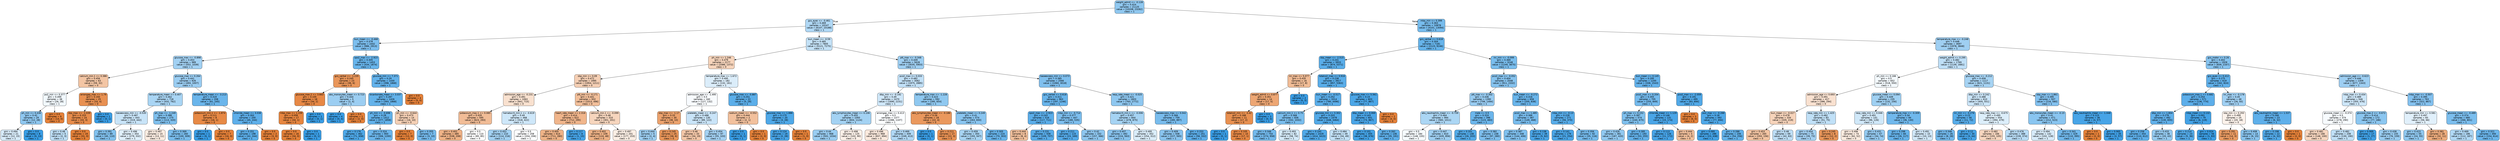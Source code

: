 digraph Tree {
node [shape=box, style="filled, rounded", color="black", fontname="helvetica"] ;
edge [fontname="helvetica"] ;
0 [label="weight_admit <= -0.128\ngini = 0.424\nsamples = 21125\nvalue = [10208, 23282]\nclass = 1", fillcolor="#90c8f0"] ;
1 [label="gcs_eyes <= -0.461\ngini = 0.469\nsamples = 10247\nvalue = [6107, 10188]\nclass = 1", fillcolor="#b0d8f5"] ;
0 -> 1 [labeldistance=2.5, labelangle=45, headlabel="True"] ;
2 [label="bun_mean <= -0.468\ngini = 0.378\nsamples = 2442\nvalue = [986, 2913]\nclass = 1", fillcolor="#7cbeee"] ;
1 -> 2 ;
3 [label="glucose_max <= -0.898\ngini = 0.453\nsamples = 989\nvalue = [552, 1039]\nclass = 1", fillcolor="#a2d1f3"] ;
2 -> 3 ;
4 [label="calcium_min.1 <= 0.386\ngini = 0.456\nsamples = 63\nvalue = [59, 32]\nclass = 0", fillcolor="#f3c5a4"] ;
3 -> 4 ;
5 [label="po2_min <= 0.377\ngini = 0.499\nsamples = 38\nvalue = [26, 28]\nclass = 1", fillcolor="#f1f8fd"] ;
4 -> 5 ;
6 [label="ph_min <= 0.436\ngini = 0.42\nsamples = 29\nvalue = [12, 28]\nclass = 1", fillcolor="#8ec7f0"] ;
5 -> 6 ;
7 [label="gini = 0.494\nsamples = 21\nvalue = [12, 15]\nclass = 1", fillcolor="#d7ebfa"] ;
6 -> 7 ;
8 [label="gini = 0.0\nsamples = 8\nvalue = [0, 13]\nclass = 1", fillcolor="#399de5"] ;
6 -> 8 ;
9 [label="gini = 0.0\nsamples = 9\nvalue = [14, 0]\nclass = 0", fillcolor="#e58139"] ;
5 -> 9 ;
10 [label="aniongap_max <= 1.79\ngini = 0.193\nsamples = 25\nvalue = [33, 4]\nclass = 0", fillcolor="#e89051"] ;
4 -> 10 ;
11 [label="sbp_max <= -1.039\ngini = 0.153\nsamples = 24\nvalue = [33, 3]\nclass = 0", fillcolor="#e78c4b"] ;
10 -> 11 ;
12 [label="gini = 0.48\nsamples = 5\nvalue = [2, 3]\nclass = 1", fillcolor="#bddef6"] ;
11 -> 12 ;
13 [label="gini = 0.0\nsamples = 19\nvalue = [31, 0]\nclass = 0", fillcolor="#e58139"] ;
11 -> 13 ;
14 [label="gini = 0.0\nsamples = 1\nvalue = [0, 1]\nclass = 1", fillcolor="#399de5"] ;
10 -> 14 ;
15 [label="glucose_max <= 0.264\ngini = 0.441\nsamples = 926\nvalue = [493, 1007]\nclass = 1", fillcolor="#9acdf2"] ;
3 -> 15 ;
16 [label="temperature_mean <= 0.407\ngini = 0.462\nsamples = 718\nvalue = [432, 762]\nclass = 1", fillcolor="#a9d5f4"] ;
15 -> 16 ;
17 [label="baseexcess_min <= -0.535\ngini = 0.487\nsamples = 443\nvalue = [319, 442]\nclass = 1", fillcolor="#c8e4f8"] ;
16 -> 17 ;
18 [label="gini = 0.391\nsamples = 89\nvalue = [40, 110]\nclass = 1", fillcolor="#81c1ee"] ;
17 -> 18 ;
19 [label="gini = 0.496\nsamples = 354\nvalue = [279, 332]\nclass = 1", fillcolor="#dfeffb"] ;
17 -> 19 ;
20 [label="ph_max <= -1.249\ngini = 0.386\nsamples = 275\nvalue = [113, 320]\nclass = 1", fillcolor="#7fc0ee"] ;
16 -> 20 ;
21 [label="gini = 0.497\nsamples = 15\nvalue = [13, 11]\nclass = 0", fillcolor="#fbece1"] ;
20 -> 21 ;
22 [label="gini = 0.369\nsamples = 260\nvalue = [100, 309]\nclass = 1", fillcolor="#79bded"] ;
20 -> 22 ;
23 [label="temperature_mean <= -3.213\ngini = 0.319\nsamples = 208\nvalue = [61, 245]\nclass = 1", fillcolor="#6ab5eb"] ;
15 -> 23 ;
24 [label="potassium_min.1 <= -1.874\ngini = 0.111\nsamples = 8\nvalue = [16, 1]\nclass = 0", fillcolor="#e78945"] ;
23 -> 24 ;
25 [label="gini = 0.0\nsamples = 1\nvalue = [0, 1]\nclass = 1", fillcolor="#399de5"] ;
24 -> 25 ;
26 [label="gini = 0.0\nsamples = 7\nvalue = [16, 0]\nclass = 0", fillcolor="#e58139"] ;
24 -> 26 ;
27 [label="chloride_mean <= 3.038\ngini = 0.263\nsamples = 200\nvalue = [45, 244]\nclass = 1", fillcolor="#5eafea"] ;
23 -> 27 ;
28 [label="gini = 0.251\nsamples = 198\nvalue = [42, 244]\nclass = 1", fillcolor="#5baee9"] ;
27 -> 28 ;
29 [label="gini = 0.0\nsamples = 2\nvalue = [3, 0]\nclass = 0", fillcolor="#e58139"] ;
27 -> 29 ;
30 [label="spo2_max <= -2.923\ngini = 0.305\nsamples = 1453\nvalue = [434, 1874]\nclass = 1", fillcolor="#67b4eb"] ;
2 -> 30 ;
31 [label="gcs_verbal <= -1.235\ngini = 0.245\nsamples = 23\nvalue = [36, 6]\nclass = 0", fillcolor="#e9965a"] ;
30 -> 31 ;
32 [label="glucose_max.2 <= 3.663\ngini = 0.105\nsamples = 18\nvalue = [34, 2]\nclass = 0", fillcolor="#e78845"] ;
31 -> 32 ;
33 [label="mbp_max <= 1.159\ngini = 0.056\nsamples = 17\nvalue = [34, 1]\nclass = 0", fillcolor="#e6853f"] ;
32 -> 33 ;
34 [label="gini = 0.0\nsamples = 16\nvalue = [34, 0]\nclass = 0", fillcolor="#e58139"] ;
33 -> 34 ;
35 [label="gini = 0.0\nsamples = 1\nvalue = [0, 1]\nclass = 1", fillcolor="#399de5"] ;
33 -> 35 ;
36 [label="gini = 0.0\nsamples = 1\nvalue = [0, 1]\nclass = 1", fillcolor="#399de5"] ;
32 -> 36 ;
37 [label="abs_monocytes_mean <= 0.723\ngini = 0.444\nsamples = 5\nvalue = [2, 4]\nclass = 1", fillcolor="#9ccef2"] ;
31 -> 37 ;
38 [label="gini = 0.0\nsamples = 4\nvalue = [0, 4]\nclass = 1", fillcolor="#399de5"] ;
37 -> 38 ;
39 [label="gini = 0.0\nsamples = 1\nvalue = [2, 0]\nclass = 0", fillcolor="#e58139"] ;
37 -> 39 ;
40 [label="glucose_min <= 7.371\ngini = 0.29\nsamples = 1430\nvalue = [398, 1868]\nclass = 1", fillcolor="#63b2eb"] ;
30 -> 40 ;
41 [label="bicarbonate_mean <= 3.037\ngini = 0.287\nsamples = 1426\nvalue = [393, 1868]\nclass = 1", fillcolor="#63b2ea"] ;
40 -> 41 ;
42 [label="ph_min <= -0.698\ngini = 0.28\nsamples = 1412\nvalue = [377, 1858]\nclass = 1", fillcolor="#61b1ea"] ;
41 -> 42 ;
43 [label="gini = 0.176\nsamples = 462\nvalue = [71, 658]\nclass = 1", fillcolor="#4ea8e8"] ;
42 -> 43 ;
44 [label="gini = 0.324\nsamples = 950\nvalue = [306, 1200]\nclass = 1", fillcolor="#6bb6ec"] ;
42 -> 44 ;
45 [label="ph_min <= -0.644\ngini = 0.473\nsamples = 14\nvalue = [16, 10]\nclass = 0", fillcolor="#f5d0b5"] ;
41 -> 45 ;
46 [label="gini = 0.0\nsamples = 7\nvalue = [13, 0]\nclass = 0", fillcolor="#e58139"] ;
45 -> 46 ;
47 [label="gini = 0.355\nsamples = 7\nvalue = [3, 10]\nclass = 1", fillcolor="#74baed"] ;
45 -> 47 ;
48 [label="gini = 0.0\nsamples = 4\nvalue = [5, 0]\nclass = 0", fillcolor="#e58139"] ;
40 -> 48 ;
49 [label="bun_mean <= -0.59\ngini = 0.485\nsamples = 7805\nvalue = [5121, 7275]\nclass = 1", fillcolor="#c4e2f7"] ;
1 -> 49 ;
50 [label="ph_min <= 1.246\ngini = 0.479\nsamples = 2177\nvalue = [2086, 1372]\nclass = 0", fillcolor="#f6d4bb"] ;
49 -> 50 ;
51 [label="sbp_min <= 0.09\ngini = 0.472\nsamples = 1995\nvalue = [1954, 1211]\nclass = 0", fillcolor="#f5cfb4"] ;
50 -> 51 ;
52 [label="admission_age <= -0.231\ngini = 0.491\nsamples = 1063\nvalue = [941, 715]\nclass = 0", fillcolor="#f9e1cf"] ;
51 -> 52 ;
53 [label="potassium_max.1 <= 0.085\ngini = 0.435\nsamples = 595\nvalue = [623, 293]\nclass = 0", fillcolor="#f1bc96"] ;
52 -> 53 ;
54 [label="gini = 0.402\nsamples = 485\nvalue = [538, 208]\nclass = 0", fillcolor="#efb286"] ;
53 -> 54 ;
55 [label="gini = 0.5\nsamples = 110\nvalue = [85, 85]\nclass = 0", fillcolor="#ffffff"] ;
53 -> 55 ;
56 [label="hematocrit_min.1 <= -0.619\ngini = 0.49\nsamples = 468\nvalue = [318, 422]\nclass = 1", fillcolor="#cee7f9"] ;
52 -> 56 ;
57 [label="gini = 0.452\nsamples = 210\nvalue = [114, 216]\nclass = 1", fillcolor="#a2d1f3"] ;
56 -> 57 ;
58 [label="gini = 0.5\nsamples = 258\nvalue = [204, 206]\nclass = 1", fillcolor="#fdfeff"] ;
56 -> 58 ;
59 [label="ptt_min <= -0.171\ngini = 0.441\nsamples = 932\nvalue = [1013, 496]\nclass = 0", fillcolor="#f2bf9a"] ;
51 -> 59 ;
60 [label="heart_rate_mean <= 2.316\ngini = 0.414\nsamples = 622\nvalue = [712, 295]\nclass = 0", fillcolor="#f0b58b"] ;
59 -> 60 ;
61 [label="gini = 0.405\nsamples = 614\nvalue = [711, 280]\nclass = 0", fillcolor="#efb387"] ;
60 -> 61 ;
62 [label="gini = 0.117\nsamples = 8\nvalue = [1, 15]\nclass = 1", fillcolor="#46a4e7"] ;
60 -> 62 ;
63 [label="calcium_min.1 <= -0.099\ngini = 0.48\nsamples = 310\nvalue = [301, 201]\nclass = 0", fillcolor="#f6d5bd"] ;
59 -> 63 ;
64 [label="gini = 0.402\nsamples = 109\nvalue = [124, 48]\nclass = 0", fillcolor="#efb286"] ;
63 -> 64 ;
65 [label="gini = 0.497\nsamples = 201\nvalue = [177, 153]\nclass = 0", fillcolor="#fbeee4"] ;
63 -> 65 ;
66 [label="temperature_max <= 1.672\ngini = 0.495\nsamples = 182\nvalue = [132, 161]\nclass = 1", fillcolor="#dbedfa"] ;
50 -> 66 ;
67 [label="admission_age <= -1.495\ngini = 0.5\nsamples = 160\nvalue = [127, 132]\nclass = 1", fillcolor="#f8fbfe"] ;
66 -> 67 ;
68 [label="sbp_max <= -1.17\ngini = 0.33\nsamples = 30\nvalue = [38, 10]\nclass = 0", fillcolor="#eca26d"] ;
67 -> 68 ;
69 [label="gini = 0.444\nsamples = 5\nvalue = [2, 4]\nclass = 1", fillcolor="#9ccef2"] ;
68 -> 69 ;
70 [label="gini = 0.245\nsamples = 25\nvalue = [36, 6]\nclass = 0", fillcolor="#e9965a"] ;
68 -> 70 ;
71 [label="platelets_mean <= -0.247\ngini = 0.488\nsamples = 130\nvalue = [89, 122]\nclass = 1", fillcolor="#c9e4f8"] ;
67 -> 71 ;
72 [label="gini = 0.46\nsamples = 33\nvalue = [34, 19]\nclass = 0", fillcolor="#f4c7a8"] ;
71 -> 72 ;
73 [label="gini = 0.454\nsamples = 97\nvalue = [55, 103]\nclass = 1", fillcolor="#a3d1f3"] ;
71 -> 73 ;
74 [label="glucose_max <= -0.887\ngini = 0.251\nsamples = 22\nvalue = [5, 29]\nclass = 1", fillcolor="#5baee9"] ;
66 -> 74 ;
75 [label="sodium_mean <= -0.552\ngini = 0.444\nsamples = 2\nvalue = [2, 1]\nclass = 0", fillcolor="#f2c09c"] ;
74 -> 75 ;
76 [label="gini = 0.0\nsamples = 1\nvalue = [0, 1]\nclass = 1", fillcolor="#399de5"] ;
75 -> 76 ;
77 [label="gini = 0.0\nsamples = 1\nvalue = [2, 0]\nclass = 0", fillcolor="#e58139"] ;
75 -> 77 ;
78 [label="glucose_max <= 1.886\ngini = 0.175\nsamples = 20\nvalue = [3, 28]\nclass = 1", fillcolor="#4ea8e8"] ;
74 -> 78 ;
79 [label="gini = 0.124\nsamples = 19\nvalue = [2, 28]\nclass = 1", fillcolor="#47a4e7"] ;
78 -> 79 ;
80 [label="gini = 0.0\nsamples = 1\nvalue = [1, 0]\nclass = 0", fillcolor="#e58139"] ;
78 -> 80 ;
81 [label="ptt_max <= -0.348\ngini = 0.449\nsamples = 5628\nvalue = [3035, 5903]\nclass = 1", fillcolor="#9fcff2"] ;
49 -> 81 ;
82 [label="pco2_max <= 0.033\ngini = 0.482\nsamples = 3062\nvalue = [1975, 2885]\nclass = 1", fillcolor="#c1e0f7"] ;
81 -> 82 ;
83 [label="dbp_min <= -0.192\ngini = 0.49\nsamples = 2470\nvalue = [1690, 2231]\nclass = 1", fillcolor="#cfe7f9"] ;
82 -> 83 ;
84 [label="abs_lymphocytes_mean <= 0.106\ngini = 0.455\nsamples = 1093\nvalue = [604, 1124]\nclass = 1", fillcolor="#a3d2f3"] ;
83 -> 84 ;
85 [label="gini = 0.44\nsamples = 968\nvalue = [502, 1034]\nclass = 1", fillcolor="#99cdf2"] ;
84 -> 85 ;
86 [label="gini = 0.498\nsamples = 125\nvalue = [102, 90]\nclass = 0", fillcolor="#fcf0e8"] ;
84 -> 86 ;
87 [label="aniongap_max <= 0.413\ngini = 0.5\nsamples = 1377\nvalue = [1086, 1107]\nclass = 1", fillcolor="#fbfdff"] ;
83 -> 87 ;
88 [label="gini = 0.496\nsamples = 968\nvalue = [837, 694]\nclass = 0", fillcolor="#fbe9dd"] ;
87 -> 88 ;
89 [label="gini = 0.469\nsamples = 409\nvalue = [249, 413]\nclass = 1", fillcolor="#b0d8f5"] ;
87 -> 89 ;
90 [label="temperature_max <= -1.228\ngini = 0.423\nsamples = 592\nvalue = [285, 654]\nclass = 1", fillcolor="#8fc8f0"] ;
82 -> 90 ;
91 [label="abs_lymphocytes_mean <= -0.186\ngini = 0.26\nsamples = 18\nvalue = [22, 4]\nclass = 0", fillcolor="#ea985d"] ;
90 -> 91 ;
92 [label="gini = 0.0\nsamples = 1\nvalue = [0, 1]\nclass = 1", fillcolor="#399de5"] ;
91 -> 92 ;
93 [label="gini = 0.211\nsamples = 17\nvalue = [22, 3]\nclass = 0", fillcolor="#e99254"] ;
91 -> 93 ;
94 [label="platelets_mean <= 0.249\ngini = 0.41\nsamples = 574\nvalue = [263, 650]\nclass = 1", fillcolor="#89c5f0"] ;
90 -> 94 ;
95 [label="gini = 0.459\nsamples = 350\nvalue = [193, 347]\nclass = 1", fillcolor="#a7d4f3"] ;
94 -> 95 ;
96 [label="gini = 0.305\nsamples = 224\nvalue = [70, 303]\nclass = 1", fillcolor="#67b4eb"] ;
94 -> 96 ;
97 [label="baseexcess_min <= 0.073\ngini = 0.385\nsamples = 2566\nvalue = [1060, 3018]\nclass = 1", fillcolor="#7fbfee"] ;
81 -> 97 ;
98 [label="gcs_verbal <= 0.618\ngini = 0.311\nsamples = 963\nvalue = [297, 1246]\nclass = 1", fillcolor="#68b4eb"] ;
97 -> 98 ;
99 [label="spo2_max <= -2.923\ngini = 0.243\nsamples = 516\nvalue = [117, 711]\nclass = 1", fillcolor="#5aade9"] ;
98 -> 99 ;
100 [label="gini = 0.444\nsamples = 8\nvalue = [8, 4]\nclass = 0", fillcolor="#f2c09c"] ;
99 -> 100 ;
101 [label="gini = 0.231\nsamples = 508\nvalue = [109, 707]\nclass = 1", fillcolor="#58ace9"] ;
99 -> 101 ;
102 [label="mbp_min <= -0.714\ngini = 0.377\nsamples = 447\nvalue = [180, 535]\nclass = 1", fillcolor="#7cbeee"] ;
98 -> 102 ;
103 [label="gini = 0.211\nsamples = 115\nvalue = [23, 169]\nclass = 1", fillcolor="#54aae9"] ;
102 -> 103 ;
104 [label="gini = 0.42\nsamples = 332\nvalue = [157, 366]\nclass = 1", fillcolor="#8ec7f0"] ;
102 -> 104 ;
105 [label="resp_rate_mean <= -0.025\ngini = 0.421\nsamples = 1603\nvalue = [763, 1772]\nclass = 1", fillcolor="#8ec7f0"] ;
97 -> 105 ;
106 [label="hematocrit_min.1 <= -0.006\ngini = 0.457\nsamples = 844\nvalue = [478, 875]\nclass = 1", fillcolor="#a5d3f3"] ;
105 -> 106 ;
107 [label="gini = 0.407\nsamples = 492\nvalue = [224, 563]\nclass = 1", fillcolor="#88c4ef"] ;
106 -> 107 ;
108 [label="gini = 0.495\nsamples = 352\nvalue = [254, 312]\nclass = 1", fillcolor="#daedfa"] ;
106 -> 108 ;
109 [label="baseexcess_max <= 0.042\ngini = 0.366\nsamples = 759\nvalue = [285, 897]\nclass = 1", fillcolor="#78bced"] ;
105 -> 109 ;
110 [label="gini = 0.409\nsamples = 508\nvalue = [227, 565]\nclass = 1", fillcolor="#89c4ef"] ;
109 -> 110 ;
111 [label="gini = 0.253\nsamples = 251\nvalue = [58, 332]\nclass = 1", fillcolor="#5caeea"] ;
109 -> 111 ;
112 [label="mbp_min <= 0.399\ngini = 0.363\nsamples = 10878\nvalue = [4101, 13094]\nclass = 1", fillcolor="#77bced"] ;
0 -> 112 [labeldistance=2.5, labelangle=-45, headlabel="False"] ;
113 [label="gcs_verbal <= 0.618\ngini = 0.304\nsamples = 7181\nvalue = [2123, 9246]\nclass = 1", fillcolor="#66b4eb"] ;
112 -> 113 ;
114 [label="sbp_mean <= -2.515\ngini = 0.241\nsamples = 3933\nvalue = [874, 5371]\nclass = 1", fillcolor="#59ade9"] ;
113 -> 114 ;
115 [label="inr_max <= 5.077\ngini = 0.435\nsamples = 16\nvalue = [17, 8]\nclass = 0", fillcolor="#f1bc96"] ;
114 -> 115 ;
116 [label="weight_admit <= 0.877\ngini = 0.351\nsamples = 14\nvalue = [17, 5]\nclass = 0", fillcolor="#eda673"] ;
115 -> 116 ;
117 [label="totalco2_min <= -3.42\ngini = 0.188\nsamples = 11\nvalue = [17, 2]\nclass = 0", fillcolor="#e89050"] ;
116 -> 117 ;
118 [label="gini = 0.0\nsamples = 1\nvalue = [0, 1]\nclass = 1", fillcolor="#399de5"] ;
117 -> 118 ;
119 [label="gini = 0.105\nsamples = 10\nvalue = [17, 1]\nclass = 0", fillcolor="#e78845"] ;
117 -> 119 ;
120 [label="gini = 0.0\nsamples = 3\nvalue = [0, 3]\nclass = 1", fillcolor="#399de5"] ;
116 -> 120 ;
121 [label="gini = 0.0\nsamples = 2\nvalue = [0, 3]\nclass = 1", fillcolor="#399de5"] ;
115 -> 121 ;
122 [label="totalco2_max <= 0.916\ngini = 0.238\nsamples = 3917\nvalue = [857, 5363]\nclass = 1", fillcolor="#59ade9"] ;
114 -> 122 ;
123 [label="bun_mean <= -0.517\ngini = 0.252\nsamples = 3314\nvalue = [780, 4496]\nclass = 1", fillcolor="#5baeea"] ;
122 -> 123 ;
124 [label="calcium_min.1 <= 0.75\ngini = 0.368\nsamples = 836\nvalue = [332, 1032]\nclass = 1", fillcolor="#79bded"] ;
123 -> 124 ;
125 [label="gini = 0.346\nsamples = 754\nvalue = [274, 958]\nclass = 1", fillcolor="#72b9ec"] ;
124 -> 125 ;
126 [label="gini = 0.493\nsamples = 82\nvalue = [58, 74]\nclass = 1", fillcolor="#d4eaf9"] ;
124 -> 126 ;
127 [label="glucose_min <= 3.302\ngini = 0.203\nsamples = 2478\nvalue = [448, 3464]\nclass = 1", fillcolor="#53aae8"] ;
123 -> 127 ;
128 [label="gini = 0.193\nsamples = 2429\nvalue = [414, 3415]\nclass = 1", fillcolor="#51a9e8"] ;
127 -> 128 ;
129 [label="gini = 0.484\nsamples = 49\nvalue = [34, 49]\nclass = 1", fillcolor="#c2e1f7"] ;
127 -> 129 ;
130 [label="glucose_max <= 5.561\ngini = 0.15\nsamples = 603\nvalue = [77, 867]\nclass = 1", fillcolor="#4ba6e7"] ;
122 -> 130 ;
131 [label="dbp_mean <= 0.069\ngini = 0.143\nsamples = 601\nvalue = [73, 867]\nclass = 1", fillcolor="#4aa5e7"] ;
130 -> 131 ;
132 [label="gini = 0.101\nsamples = 455\nvalue = [38, 676]\nclass = 1", fillcolor="#44a3e6"] ;
131 -> 132 ;
133 [label="gini = 0.262\nsamples = 146\nvalue = [35, 191]\nclass = 1", fillcolor="#5dafea"] ;
131 -> 133 ;
134 [label="gini = 0.0\nsamples = 2\nvalue = [4, 0]\nclass = 0", fillcolor="#e58139"] ;
130 -> 134 ;
135 [label="inr_min <= -0.099\ngini = 0.369\nsamples = 3248\nvalue = [1249, 3875]\nclass = 1", fillcolor="#79bded"] ;
113 -> 135 ;
136 [label="pco2_max <= -0.052\ngini = 0.404\nsamples = 2048\nvalue = [911, 2332]\nclass = 1", fillcolor="#86c3ef"] ;
135 -> 136 ;
137 [label="ptt_max <= -0.302\ngini = 0.436\nsamples = 1390\nvalue = [706, 1494]\nclass = 1", fillcolor="#97cbf1"] ;
136 -> 137 ;
138 [label="abs_neutrophils_mean <= -0.759\ngini = 0.464\nsamples = 994\nvalue = [583, 1011]\nclass = 1", fillcolor="#abd6f4"] ;
137 -> 138 ;
139 [label="gini = 0.5\nsamples = 184\nvalue = [148, 155]\nclass = 1", fillcolor="#f6fbfe"] ;
138 -> 139 ;
140 [label="gini = 0.447\nsamples = 810\nvalue = [435, 856]\nclass = 1", fillcolor="#9ecff2"] ;
138 -> 140 ;
141 [label="male <= 0.5\ngini = 0.324\nsamples = 396\nvalue = [123, 483]\nclass = 1", fillcolor="#6bb6ec"] ;
137 -> 141 ;
142 [label="gini = 0.201\nsamples = 148\nvalue = [26, 203]\nclass = 1", fillcolor="#52aae8"] ;
141 -> 142 ;
143 [label="gini = 0.382\nsamples = 248\nvalue = [97, 280]\nclass = 1", fillcolor="#7ebfee"] ;
141 -> 143 ;
144 [label="bun_mean <= -0.272\ngini = 0.316\nsamples = 658\nvalue = [205, 838]\nclass = 1", fillcolor="#69b5eb"] ;
136 -> 144 ;
145 [label="pco2_max <= 1.485\ngini = 0.366\nsamples = 387\nvalue = [149, 468]\nclass = 1", fillcolor="#78bced"] ;
144 -> 145 ;
146 [label="gini = 0.387\nsamples = 348\nvalue = [144, 406]\nclass = 1", fillcolor="#7fc0ee"] ;
145 -> 146 ;
147 [label="gini = 0.138\nsamples = 39\nvalue = [5, 62]\nclass = 1", fillcolor="#49a5e7"] ;
145 -> 147 ;
148 [label="mbp_min <= -0.13\ngini = 0.228\nsamples = 271\nvalue = [56, 370]\nclass = 1", fillcolor="#57ace9"] ;
144 -> 148 ;
149 [label="gini = 0.141\nsamples = 179\nvalue = [21, 254]\nclass = 1", fillcolor="#49a5e7"] ;
148 -> 149 ;
150 [label="gini = 0.356\nsamples = 92\nvalue = [35, 116]\nclass = 1", fillcolor="#75bbed"] ;
148 -> 150 ;
151 [label="bun_mean <= 0.145\ngini = 0.295\nsamples = 1200\nvalue = [338, 1543]\nclass = 1", fillcolor="#64b2eb"] ;
135 -> 151 ;
152 [label="pco2_max <= 0.204\ngini = 0.355\nsamples = 705\nvalue = [255, 849]\nclass = 1", fillcolor="#74baed"] ;
151 -> 152 ;
153 [label="ph_max <= 0.152\ngini = 0.387\nsamples = 574\nvalue = [240, 675]\nclass = 1", fillcolor="#7fc0ee"] ;
152 -> 153 ;
154 [label="gini = 0.426\nsamples = 381\nvalue = [187, 420]\nclass = 1", fillcolor="#91c9f1"] ;
153 -> 154 ;
155 [label="gini = 0.285\nsamples = 193\nvalue = [53, 255]\nclass = 1", fillcolor="#62b1ea"] ;
153 -> 155 ;
156 [label="chloride_mean <= 1.129\ngini = 0.146\nsamples = 131\nvalue = [15, 174]\nclass = 1", fillcolor="#4aa5e7"] ;
152 -> 156 ;
157 [label="gini = 0.113\nsamples = 126\nvalue = [11, 172]\nclass = 1", fillcolor="#46a3e7"] ;
156 -> 157 ;
158 [label="gini = 0.444\nsamples = 5\nvalue = [4, 2]\nclass = 0", fillcolor="#f2c09c"] ;
156 -> 158 ;
159 [label="pco2_max <= -2.059\ngini = 0.191\nsamples = 495\nvalue = [83, 694]\nclass = 1", fillcolor="#51a9e8"] ;
151 -> 159 ;
160 [label="gini = 0.0\nsamples = 3\nvalue = [6, 0]\nclass = 0", fillcolor="#e58139"] ;
159 -> 160 ;
161 [label="po2_max <= -0.288\ngini = 0.18\nsamples = 492\nvalue = [77, 694]\nclass = 1", fillcolor="#4fa8e8"] ;
159 -> 161 ;
162 [label="gini = 0.095\nsamples = 286\nvalue = [23, 438]\nclass = 1", fillcolor="#43a2e6"] ;
161 -> 162 ;
163 [label="gini = 0.288\nsamples = 206\nvalue = [54, 256]\nclass = 1", fillcolor="#63b2ea"] ;
161 -> 163 ;
164 [label="temperature_max <= -0.248\ngini = 0.448\nsamples = 3697\nvalue = [1978, 3848]\nclass = 1", fillcolor="#9fcff2"] ;
112 -> 164 ;
165 [label="weight_admit <= 0.295\ngini = 0.482\nsamples = 1769\nvalue = [1139, 1681]\nclass = 1", fillcolor="#bfdff7"] ;
164 -> 165 ;
166 [label="ph_min <= 0.166\ngini = 0.5\nsamples = 652\nvalue = [518, 550]\nclass = 1", fillcolor="#f3f9fd"] ;
165 -> 166 ;
167 [label="admission_age <= 0.693\ngini = 0.491\nsamples = 417\nvalue = [386, 294]\nclass = 0", fillcolor="#f9e1d0"] ;
166 -> 167 ;
168 [label="bun_mean <= -0.027\ngini = 0.478\nsamples = 334\nvalue = [335, 219]\nclass = 0", fillcolor="#f6d3ba"] ;
167 -> 168 ;
169 [label="gini = 0.453\nsamples = 265\nvalue = [293, 156]\nclass = 0", fillcolor="#f3c4a2"] ;
168 -> 169 ;
170 [label="gini = 0.48\nsamples = 69\nvalue = [42, 63]\nclass = 1", fillcolor="#bddef6"] ;
168 -> 170 ;
171 [label="resp_rate_min <= 1.425\ngini = 0.482\nsamples = 83\nvalue = [51, 75]\nclass = 1", fillcolor="#c0e0f7"] ;
167 -> 171 ;
172 [label="gini = 0.454\nsamples = 75\nvalue = [39, 73]\nclass = 1", fillcolor="#a3d1f3"] ;
171 -> 172 ;
173 [label="gini = 0.245\nsamples = 8\nvalue = [12, 2]\nclass = 0", fillcolor="#e9965a"] ;
171 -> 173 ;
174 [label="glucose_mean <= 0.094\ngini = 0.449\nsamples = 235\nvalue = [132, 256]\nclass = 1", fillcolor="#9fd0f2"] ;
166 -> 174 ;
175 [label="resp_rate_min <= 0.046\ngini = 0.491\nsamples = 141\nvalue = [96, 126]\nclass = 1", fillcolor="#d0e8f9"] ;
174 -> 175 ;
176 [label="gini = 0.496\nsamples = 74\nvalue = [62, 52]\nclass = 0", fillcolor="#fbebdf"] ;
175 -> 176 ;
177 [label="gini = 0.431\nsamples = 67\nvalue = [34, 74]\nclass = 1", fillcolor="#94caf1"] ;
175 -> 177 ;
178 [label="temperature_max <= -0.309\ngini = 0.34\nsamples = 94\nvalue = [36, 130]\nclass = 1", fillcolor="#70b8ec"] ;
174 -> 178 ;
179 [label="gini = 0.298\nsamples = 84\nvalue = [26, 117]\nclass = 1", fillcolor="#65b3eb"] ;
178 -> 179 ;
180 [label="gini = 0.491\nsamples = 10\nvalue = [10, 13]\nclass = 1", fillcolor="#d1e8f9"] ;
178 -> 180 ;
181 [label="glucose_max <= -0.212\ngini = 0.458\nsamples = 1117\nvalue = [621, 1131]\nclass = 1", fillcolor="#a6d3f3"] ;
165 -> 181 ;
182 [label="dbp_min <= 0.242\ngini = 0.488\nsamples = 610\nvalue = [405, 551]\nclass = 1", fillcolor="#cbe5f8"] ;
181 -> 182 ;
183 [label="inr_min <= -0.276\ngini = 0.23\nsamples = 56\nvalue = [11, 72]\nclass = 1", fillcolor="#57ace9"] ;
182 -> 183 ;
184 [label="gini = 0.346\nsamples = 26\nvalue = [8, 28]\nclass = 1", fillcolor="#72b9ec"] ;
183 -> 184 ;
185 [label="gini = 0.12\nsamples = 30\nvalue = [3, 44]\nclass = 1", fillcolor="#46a4e7"] ;
183 -> 185 ;
186 [label="resp_rate_max <= -0.675\ngini = 0.495\nsamples = 554\nvalue = [394, 479]\nclass = 1", fillcolor="#dceefa"] ;
182 -> 186 ;
187 [label="gini = 0.482\nsamples = 166\nvalue = [155, 105]\nclass = 0", fillcolor="#f7d6bf"] ;
186 -> 187 ;
188 [label="gini = 0.476\nsamples = 388\nvalue = [239, 374]\nclass = 1", fillcolor="#b8dcf6"] ;
186 -> 188 ;
189 [label="sbp_max <= 1.861\ngini = 0.395\nsamples = 507\nvalue = [216, 580]\nclass = 1", fillcolor="#83c1ef"] ;
181 -> 189 ;
190 [label="abs_monocytes_mean <= -0.15\ngini = 0.41\nsamples = 471\nvalue = [212, 523]\nclass = 1", fillcolor="#89c5f0"] ;
189 -> 190 ;
191 [label="gini = 0.494\nsamples = 142\nvalue = [102, 128]\nclass = 1", fillcolor="#d7ebfa"] ;
190 -> 191 ;
192 [label="gini = 0.341\nsamples = 329\nvalue = [110, 395]\nclass = 1", fillcolor="#70b8ec"] ;
190 -> 192 ;
193 [label="abs_neutrophils_mean <= -1.048\ngini = 0.123\nsamples = 36\nvalue = [4, 57]\nclass = 1", fillcolor="#47a4e7"] ;
189 -> 193 ;
194 [label="gini = 0.0\nsamples = 1\nvalue = [2, 0]\nclass = 0", fillcolor="#e58139"] ;
193 -> 194 ;
195 [label="gini = 0.065\nsamples = 35\nvalue = [2, 57]\nclass = 1", fillcolor="#40a0e6"] ;
193 -> 195 ;
196 [label="gcs_motor <= 0.26\ngini = 0.402\nsamples = 1928\nvalue = [839, 2167]\nclass = 1", fillcolor="#86c3ef"] ;
164 -> 196 ;
197 [label="gcs_eyes <= 0.412\ngini = 0.275\nsamples = 619\nvalue = [162, 824]\nclass = 1", fillcolor="#60b0ea"] ;
196 -> 197 ;
198 [label="potassium_max.1 <= 0.682\ngini = 0.254\nsamples = 571\nvalue = [136, 774]\nclass = 1", fillcolor="#5caeea"] ;
197 -> 198 ;
199 [label="dbp_min <= 1.804\ngini = 0.276\nsamples = 492\nvalue = [130, 655]\nclass = 1", fillcolor="#60b0ea"] ;
198 -> 199 ;
200 [label="gini = 0.258\nsamples = 454\nvalue = [110, 612]\nclass = 1", fillcolor="#5dafea"] ;
199 -> 200 ;
201 [label="gini = 0.433\nsamples = 38\nvalue = [20, 43]\nclass = 1", fillcolor="#95cbf1"] ;
199 -> 201 ;
202 [label="mbp_mean <= 0.132\ngini = 0.091\nsamples = 79\nvalue = [6, 119]\nclass = 1", fillcolor="#43a2e6"] ;
198 -> 202 ;
203 [label="gini = 0.214\nsamples = 23\nvalue = [5, 36]\nclass = 1", fillcolor="#54abe9"] ;
202 -> 203 ;
204 [label="gini = 0.024\nsamples = 56\nvalue = [1, 83]\nclass = 1", fillcolor="#3b9ee5"] ;
202 -> 204 ;
205 [label="inr_max <= -0.178\ngini = 0.45\nsamples = 48\nvalue = [26, 50]\nclass = 1", fillcolor="#a0d0f3"] ;
197 -> 205 ;
206 [label="sbp_min <= 0.293\ngini = 0.499\nsamples = 25\nvalue = [20, 18]\nclass = 0", fillcolor="#fcf2eb"] ;
205 -> 206 ;
207 [label="gini = 0.291\nsamples = 11\nvalue = [14, 3]\nclass = 0", fillcolor="#eb9c63"] ;
206 -> 207 ;
208 [label="gini = 0.408\nsamples = 14\nvalue = [6, 15]\nclass = 1", fillcolor="#88c4ef"] ;
206 -> 208 ;
209 [label="abs_neutrophils_mean <= 1.537\ngini = 0.266\nsamples = 23\nvalue = [6, 32]\nclass = 1", fillcolor="#5eafea"] ;
205 -> 209 ;
210 [label="gini = 0.198\nsamples = 22\nvalue = [4, 32]\nclass = 1", fillcolor="#52a9e8"] ;
209 -> 210 ;
211 [label="gini = 0.0\nsamples = 1\nvalue = [2, 0]\nclass = 0", fillcolor="#e58139"] ;
209 -> 211 ;
212 [label="admission_age <= -0.623\ngini = 0.446\nsamples = 1309\nvalue = [677, 1343]\nclass = 1", fillcolor="#9dcef2"] ;
196 -> 212 ;
213 [label="mbp_max <= 0.434\ngini = 0.489\nsamples = 546\nvalue = [355, 476]\nclass = 1", fillcolor="#cde6f8"] ;
212 -> 213 ;
214 [label="glucose_mean <= -0.374\ngini = 0.5\nsamples = 374\nvalue = [278, 290]\nclass = 1", fillcolor="#f7fbfe"] ;
213 -> 214 ;
215 [label="gini = 0.481\nsamples = 166\nvalue = [148, 100]\nclass = 0", fillcolor="#f7d6bf"] ;
214 -> 215 ;
216 [label="gini = 0.482\nsamples = 208\nvalue = [130, 190]\nclass = 1", fillcolor="#c0e0f7"] ;
214 -> 216 ;
217 [label="glucose_max.2 <= -0.672\ngini = 0.414\nsamples = 172\nvalue = [77, 186]\nclass = 1", fillcolor="#8bc6f0"] ;
213 -> 217 ;
218 [label="gini = 0.069\nsamples = 17\nvalue = [1, 27]\nclass = 1", fillcolor="#40a1e6"] ;
217 -> 218 ;
219 [label="gini = 0.438\nsamples = 155\nvalue = [76, 159]\nclass = 1", fillcolor="#98ccf1"] ;
217 -> 219 ;
220 [label="mbp_max <= -0.507\ngini = 0.395\nsamples = 763\nvalue = [322, 867]\nclass = 1", fillcolor="#83c1ef"] ;
212 -> 220 ;
221 [label="temperature_min <= 0.581\ngini = 0.497\nsamples = 83\nvalue = [56, 66]\nclass = 1", fillcolor="#e1f0fb"] ;
220 -> 221 ;
222 [label="gini = 0.423\nsamples = 55\nvalue = [24, 55]\nclass = 1", fillcolor="#8fc8f0"] ;
221 -> 222 ;
223 [label="gini = 0.381\nsamples = 28\nvalue = [32, 11]\nclass = 0", fillcolor="#eeac7d"] ;
221 -> 223 ;
224 [label="glucose_mean <= -0.489\ngini = 0.374\nsamples = 680\nvalue = [266, 801]\nclass = 1", fillcolor="#7bbeee"] ;
220 -> 224 ;
225 [label="gini = 0.469\nsamples = 186\nvalue = [112, 187]\nclass = 1", fillcolor="#b0d8f5"] ;
224 -> 225 ;
226 [label="gini = 0.321\nsamples = 494\nvalue = [154, 614]\nclass = 1", fillcolor="#6bb6ec"] ;
224 -> 226 ;
}
